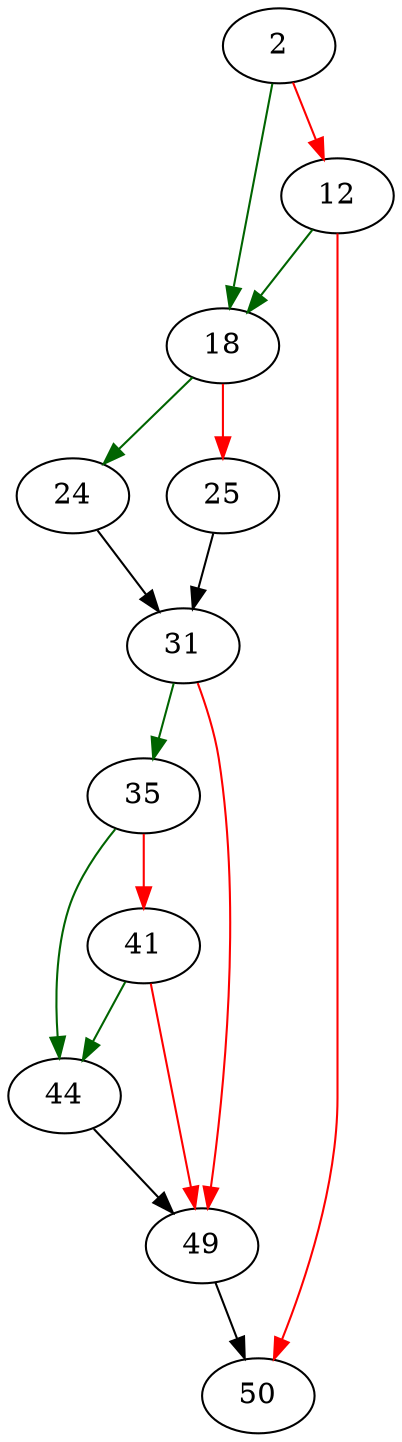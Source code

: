 strict digraph "pagerLockDb" {
	// Node definitions.
	2 [entry=true];
	18;
	12;
	50;
	24;
	25;
	31;
	35;
	49;
	44;
	41;

	// Edge definitions.
	2 -> 18 [
		color=darkgreen
		cond=true
	];
	2 -> 12 [
		color=red
		cond=false
	];
	18 -> 24 [
		color=darkgreen
		cond=true
	];
	18 -> 25 [
		color=red
		cond=false
	];
	12 -> 18 [
		color=darkgreen
		cond=true
	];
	12 -> 50 [
		color=red
		cond=false
	];
	24 -> 31;
	25 -> 31;
	31 -> 35 [
		color=darkgreen
		cond=true
	];
	31 -> 49 [
		color=red
		cond=false
	];
	35 -> 44 [
		color=darkgreen
		cond=true
	];
	35 -> 41 [
		color=red
		cond=false
	];
	49 -> 50;
	44 -> 49;
	41 -> 49 [
		color=red
		cond=false
	];
	41 -> 44 [
		color=darkgreen
		cond=true
	];
}